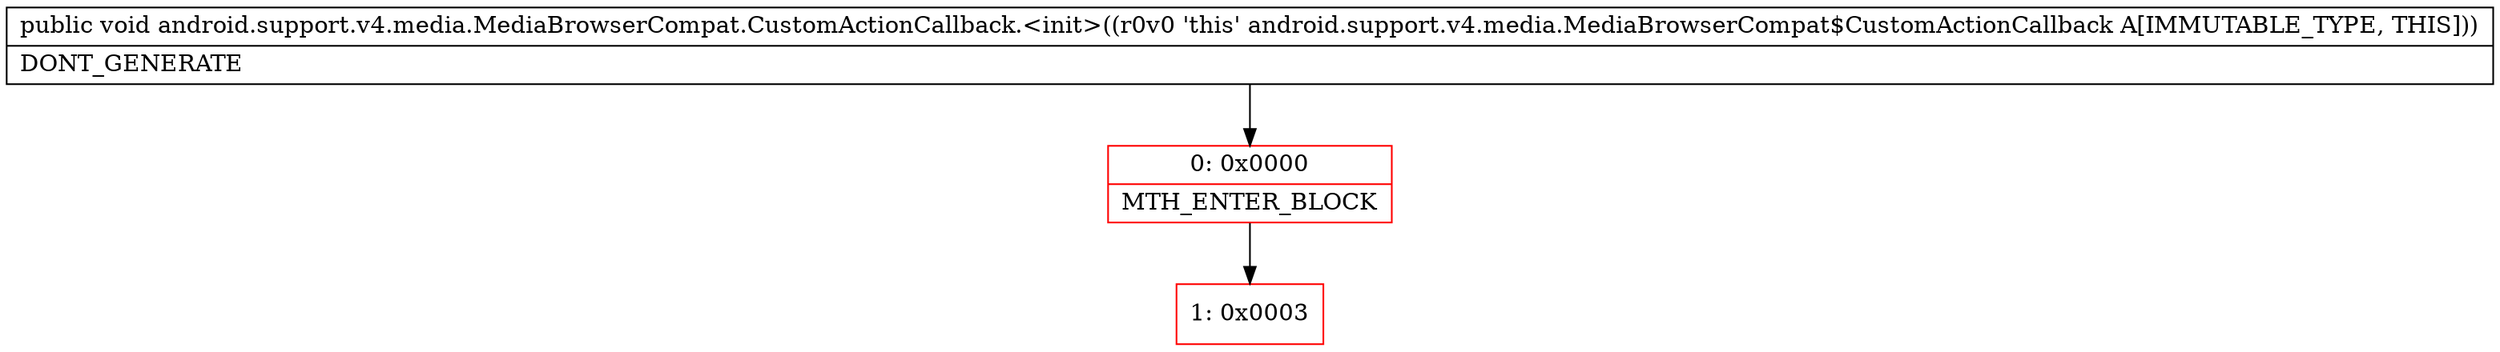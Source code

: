 digraph "CFG forandroid.support.v4.media.MediaBrowserCompat.CustomActionCallback.\<init\>()V" {
subgraph cluster_Region_1558057335 {
label = "R(0)";
node [shape=record,color=blue];
}
Node_0 [shape=record,color=red,label="{0\:\ 0x0000|MTH_ENTER_BLOCK\l}"];
Node_1 [shape=record,color=red,label="{1\:\ 0x0003}"];
MethodNode[shape=record,label="{public void android.support.v4.media.MediaBrowserCompat.CustomActionCallback.\<init\>((r0v0 'this' android.support.v4.media.MediaBrowserCompat$CustomActionCallback A[IMMUTABLE_TYPE, THIS]))  | DONT_GENERATE\l}"];
MethodNode -> Node_0;
Node_0 -> Node_1;
}


